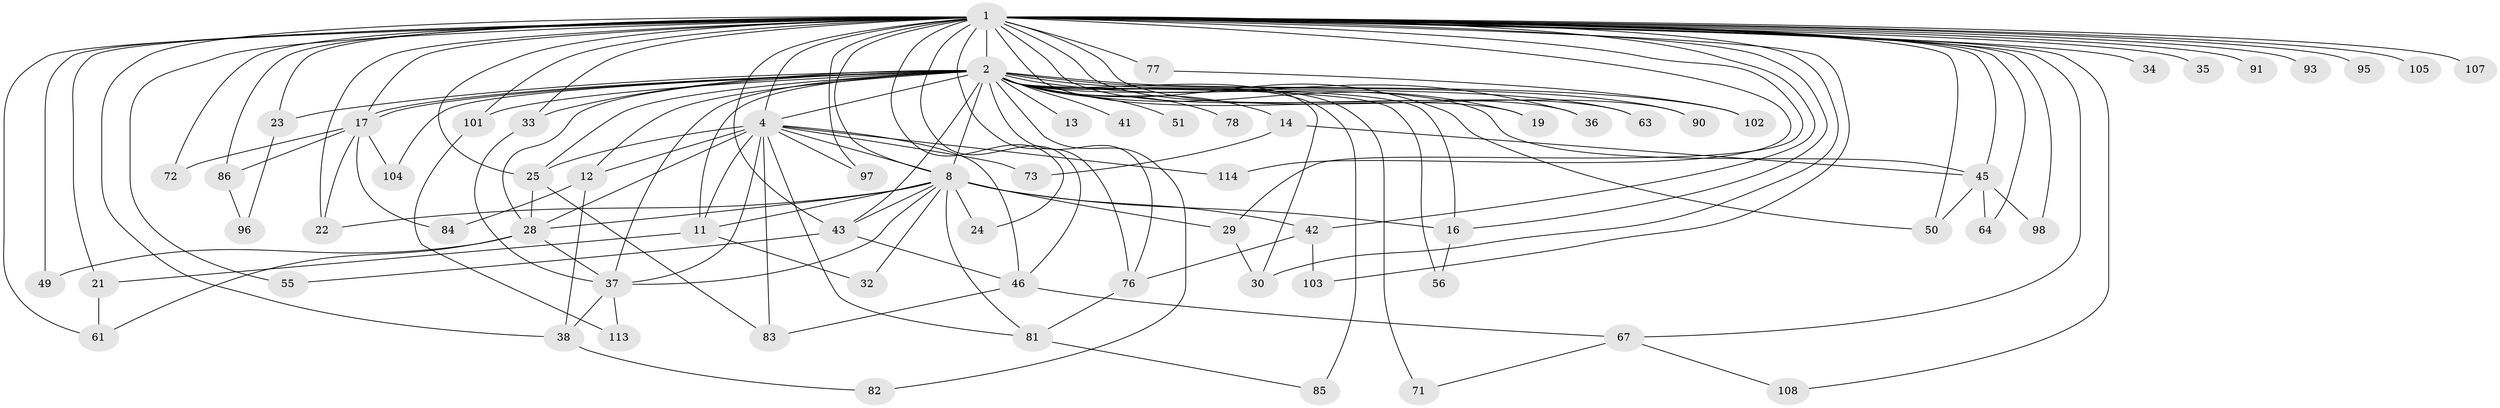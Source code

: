 // original degree distribution, {13: 0.0072992700729927005, 26: 0.0072992700729927005, 21: 0.0072992700729927005, 20: 0.0072992700729927005, 31: 0.0072992700729927005, 25: 0.0072992700729927005, 27: 0.0072992700729927005, 24: 0.0072992700729927005, 23: 0.0072992700729927005, 28: 0.0072992700729927005, 5: 0.06569343065693431, 2: 0.5401459854014599, 4: 0.10218978102189781, 3: 0.17518248175182483, 6: 0.029197080291970802, 7: 0.0072992700729927005, 8: 0.0072992700729927005}
// Generated by graph-tools (version 1.1) at 2025/14/03/09/25 04:14:18]
// undirected, 68 vertices, 141 edges
graph export_dot {
graph [start="1"]
  node [color=gray90,style=filled];
  1 [super="+6"];
  2 [super="+58+40+137+130+3+60"];
  4 [super="+26+20+133+18+100+39+52"];
  8 [super="+94+126+59"];
  11 [super="+47"];
  12;
  13;
  14;
  16 [super="+136"];
  17 [super="+68+48"];
  19;
  21;
  22;
  23 [super="+116"];
  24;
  25;
  28 [super="+92"];
  29;
  30;
  32;
  33;
  34;
  35;
  36;
  37 [super="+99"];
  38;
  41;
  42;
  43 [super="+118"];
  45 [super="+79"];
  46;
  49;
  50 [super="+111"];
  51;
  55;
  56;
  61;
  63;
  64;
  67;
  71;
  72;
  73;
  76 [super="+122+115+110"];
  77;
  78;
  81;
  82;
  83 [super="+112"];
  84;
  85;
  86;
  90;
  91;
  93;
  95;
  96;
  97;
  98;
  101;
  102;
  103;
  104;
  105;
  107;
  108;
  113;
  114;
  1 -- 2 [weight=19];
  1 -- 4 [weight=11];
  1 -- 8 [weight=6];
  1 -- 33 [weight=2];
  1 -- 49;
  1 -- 86;
  1 -- 23 [weight=2];
  1 -- 16;
  1 -- 17 [weight=2];
  1 -- 19;
  1 -- 21;
  1 -- 22;
  1 -- 24;
  1 -- 25;
  1 -- 29;
  1 -- 30;
  1 -- 34 [weight=2];
  1 -- 35 [weight=2];
  1 -- 36;
  1 -- 38;
  1 -- 42;
  1 -- 43;
  1 -- 45 [weight=2];
  1 -- 46;
  1 -- 50;
  1 -- 55;
  1 -- 61;
  1 -- 63;
  1 -- 64;
  1 -- 67;
  1 -- 72;
  1 -- 76 [weight=3];
  1 -- 77 [weight=2];
  1 -- 90;
  1 -- 91 [weight=2];
  1 -- 93 [weight=2];
  1 -- 95;
  1 -- 97;
  1 -- 98;
  1 -- 101;
  1 -- 103;
  1 -- 105 [weight=2];
  1 -- 107 [weight=2];
  1 -- 108;
  1 -- 114;
  2 -- 4 [weight=6];
  2 -- 8 [weight=6];
  2 -- 16;
  2 -- 17 [weight=2];
  2 -- 17;
  2 -- 19 [weight=2];
  2 -- 33;
  2 -- 56;
  2 -- 78 [weight=2];
  2 -- 90;
  2 -- 30;
  2 -- 25;
  2 -- 51 [weight=2];
  2 -- 37 [weight=2];
  2 -- 23 [weight=2];
  2 -- 71;
  2 -- 11;
  2 -- 12;
  2 -- 13;
  2 -- 14;
  2 -- 76 [weight=2];
  2 -- 82;
  2 -- 85;
  2 -- 28;
  2 -- 36;
  2 -- 101;
  2 -- 102;
  2 -- 104;
  2 -- 41 [weight=2];
  2 -- 43;
  2 -- 45 [weight=2];
  2 -- 50;
  2 -- 63;
  4 -- 8;
  4 -- 28 [weight=2];
  4 -- 73;
  4 -- 114;
  4 -- 81;
  4 -- 37;
  4 -- 25;
  4 -- 11;
  4 -- 12;
  4 -- 97;
  4 -- 83;
  4 -- 46;
  8 -- 22;
  8 -- 24;
  8 -- 29;
  8 -- 32;
  8 -- 37;
  8 -- 42;
  8 -- 43;
  8 -- 11;
  8 -- 16;
  8 -- 28;
  8 -- 81;
  11 -- 21;
  11 -- 32;
  12 -- 38;
  12 -- 84;
  14 -- 45;
  14 -- 73;
  16 -- 56;
  17 -- 22;
  17 -- 104;
  17 -- 72;
  17 -- 86;
  17 -- 84;
  21 -- 61;
  23 -- 96;
  25 -- 28;
  25 -- 83;
  28 -- 37;
  28 -- 49;
  28 -- 61;
  29 -- 30;
  33 -- 37;
  37 -- 38;
  37 -- 113;
  38 -- 82;
  42 -- 76;
  42 -- 103;
  43 -- 46;
  43 -- 55;
  45 -- 64;
  45 -- 98;
  45 -- 50;
  46 -- 67;
  46 -- 83;
  67 -- 71;
  67 -- 108;
  76 -- 81;
  77 -- 102;
  81 -- 85;
  86 -- 96;
  101 -- 113;
}
